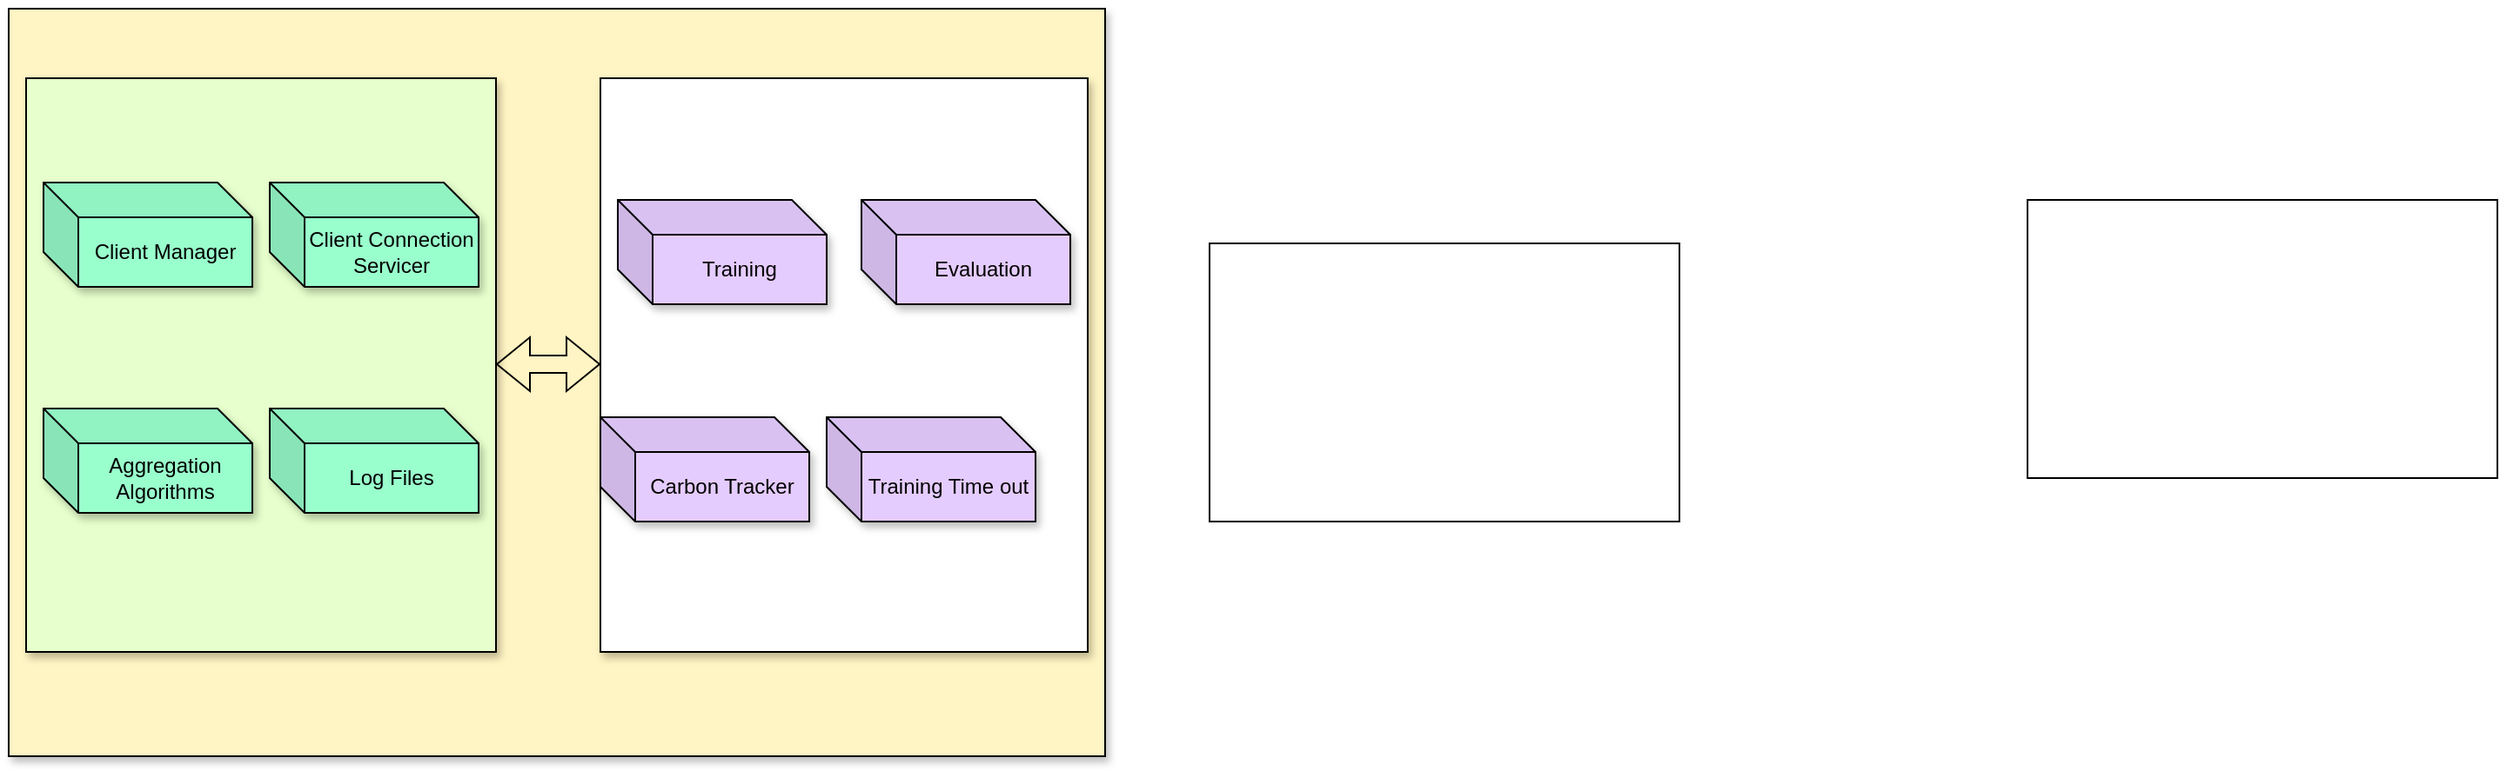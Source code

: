 <mxfile version="24.7.6">
  <diagram name="Page-1" id="udSv5KocdFJp2ti9m3UF">
    <mxGraphModel dx="1040" dy="567" grid="1" gridSize="10" guides="1" tooltips="1" connect="1" arrows="1" fold="1" page="1" pageScale="1" pageWidth="850" pageHeight="1100" math="0" shadow="0">
      <root>
        <mxCell id="0" />
        <mxCell id="1" parent="0" />
        <mxCell id="c8cH7XXoI2v7gFMP64If-1" value="" style="rounded=0;whiteSpace=wrap;html=1;fillColor=#FFF4C3;shadow=1;" vertex="1" parent="1">
          <mxGeometry x="10" y="110" width="630" height="430" as="geometry" />
        </mxCell>
        <mxCell id="c8cH7XXoI2v7gFMP64If-8" value="" style="rounded=0;whiteSpace=wrap;html=1;" vertex="1" parent="1">
          <mxGeometry x="700" y="245" width="270" height="160" as="geometry" />
        </mxCell>
        <mxCell id="c8cH7XXoI2v7gFMP64If-9" value="" style="rounded=0;whiteSpace=wrap;html=1;" vertex="1" parent="1">
          <mxGeometry x="1170" y="220" width="270" height="160" as="geometry" />
        </mxCell>
        <mxCell id="c8cH7XXoI2v7gFMP64If-11" value="" style="rounded=0;whiteSpace=wrap;html=1;fillColor=#E6FFCC;shadow=1;" vertex="1" parent="1">
          <mxGeometry x="20" y="150" width="270" height="330" as="geometry" />
        </mxCell>
        <mxCell id="c8cH7XXoI2v7gFMP64If-15" value="Client Manager" style="shape=cube;whiteSpace=wrap;html=1;boundedLbl=1;backgroundOutline=1;darkOpacity=0.05;darkOpacity2=0.1;direction=east;fillColor=#99FFCC;shadow=1;" vertex="1" parent="1">
          <mxGeometry x="30" y="210" width="120" height="60" as="geometry" />
        </mxCell>
        <mxCell id="c8cH7XXoI2v7gFMP64If-16" value="&lt;div&gt;Aggregation&lt;/div&gt;&lt;div&gt;Algorithms&lt;br&gt;&lt;/div&gt;" style="shape=cube;whiteSpace=wrap;html=1;boundedLbl=1;backgroundOutline=1;darkOpacity=0.05;darkOpacity2=0.1;direction=east;fillColor=#99FFCC;shadow=1;" vertex="1" parent="1">
          <mxGeometry x="30" y="340" width="120" height="60" as="geometry" />
        </mxCell>
        <mxCell id="c8cH7XXoI2v7gFMP64If-17" value="&lt;div&gt;Client Connection &lt;br&gt;&lt;/div&gt;&lt;div&gt;Servicer&lt;br&gt;&lt;/div&gt;" style="shape=cube;whiteSpace=wrap;html=1;boundedLbl=1;backgroundOutline=1;darkOpacity=0.05;darkOpacity2=0.1;direction=east;fillColor=#99FFCC;shadow=1;" vertex="1" parent="1">
          <mxGeometry x="160" y="210" width="120" height="60" as="geometry" />
        </mxCell>
        <mxCell id="c8cH7XXoI2v7gFMP64If-19" value="Log Files" style="shape=cube;whiteSpace=wrap;html=1;boundedLbl=1;backgroundOutline=1;darkOpacity=0.05;darkOpacity2=0.1;direction=east;fillColor=#99FFCC;shadow=1;" vertex="1" parent="1">
          <mxGeometry x="160" y="340" width="120" height="60" as="geometry" />
        </mxCell>
        <mxCell id="c8cH7XXoI2v7gFMP64If-21" value="" style="rounded=0;whiteSpace=wrap;html=1;shadow=1;" vertex="1" parent="1">
          <mxGeometry x="350" y="150" width="280" height="330" as="geometry" />
        </mxCell>
        <mxCell id="c8cH7XXoI2v7gFMP64If-23" value="Training " style="shape=cube;whiteSpace=wrap;html=1;boundedLbl=1;backgroundOutline=1;darkOpacity=0.05;darkOpacity2=0.1;direction=east;fillColor=#E5CCFF;shadow=1;" vertex="1" parent="1">
          <mxGeometry x="360" y="220" width="120" height="60" as="geometry" />
        </mxCell>
        <mxCell id="c8cH7XXoI2v7gFMP64If-24" value="Evaluation" style="shape=cube;whiteSpace=wrap;html=1;boundedLbl=1;backgroundOutline=1;darkOpacity=0.05;darkOpacity2=0.1;direction=east;fillColor=#E5CCFF;shadow=1;" vertex="1" parent="1">
          <mxGeometry x="500" y="220" width="120" height="60" as="geometry" />
        </mxCell>
        <mxCell id="c8cH7XXoI2v7gFMP64If-26" value="Training Time out" style="shape=cube;whiteSpace=wrap;html=1;boundedLbl=1;backgroundOutline=1;darkOpacity=0.05;darkOpacity2=0.1;direction=east;fillColor=#E5CCFF;shadow=1;" vertex="1" parent="1">
          <mxGeometry x="480" y="345" width="120" height="60" as="geometry" />
        </mxCell>
        <mxCell id="c8cH7XXoI2v7gFMP64If-27" value="Carbon Tracker" style="shape=cube;whiteSpace=wrap;html=1;boundedLbl=1;backgroundOutline=1;darkOpacity=0.05;darkOpacity2=0.1;direction=east;fillColor=#E5CCFF;shadow=1;" vertex="1" parent="1">
          <mxGeometry x="350" y="345" width="120" height="60" as="geometry" />
        </mxCell>
        <mxCell id="c8cH7XXoI2v7gFMP64If-33" value="" style="shape=flexArrow;endArrow=classic;startArrow=classic;html=1;rounded=0;" edge="1" parent="1">
          <mxGeometry width="100" height="100" relative="1" as="geometry">
            <mxPoint x="290" y="314.5" as="sourcePoint" />
            <mxPoint x="350" y="314.5" as="targetPoint" />
            <Array as="points" />
          </mxGeometry>
        </mxCell>
      </root>
    </mxGraphModel>
  </diagram>
</mxfile>
